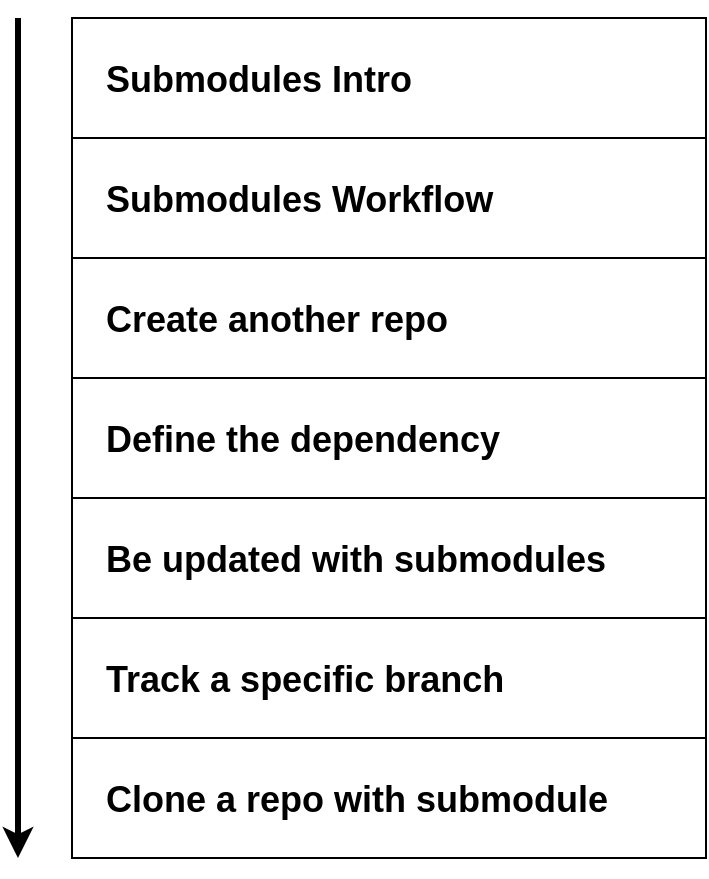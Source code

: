 <mxfile version="13.3.9" type="device" pages="8"><diagram id="RETuh1bcEAbhI3RGxJ4c" name="TOC"><mxGraphModel dx="1874" dy="815" grid="1" gridSize="10" guides="1" tooltips="1" connect="1" arrows="1" fold="1" page="1" pageScale="1" pageWidth="850" pageHeight="1100" math="0" shadow="0"><root><mxCell id="0"/><mxCell id="1" parent="0"/><mxCell id="LcphjlSpRYL_KxE5hmCz-7" value="" style="endArrow=classic;html=1;fontSize=20;strokeWidth=3;align=left;spacingLeft=15;fontStyle=1" parent="1" edge="1"><mxGeometry width="50" height="50" relative="1" as="geometry"><mxPoint x="240" y="160" as="sourcePoint"/><mxPoint x="240" y="580" as="targetPoint"/></mxGeometry></mxCell><mxCell id="2hbw0A5EnKnTt-L-HZBz-1" value="" style="group" parent="1" vertex="1" connectable="0"><mxGeometry x="267" y="160" width="317" height="360" as="geometry"/></mxCell><mxCell id="4mOnFpbztG7SUHqDqOG2-1" value="&lt;span style=&quot;font-size: 18px&quot;&gt;Submodules Intro&lt;/span&gt;" style="rounded=0;whiteSpace=wrap;html=1;fontSize=20;align=left;spacingLeft=15;fontStyle=1" parent="2hbw0A5EnKnTt-L-HZBz-1" vertex="1"><mxGeometry width="317" height="60" as="geometry"/></mxCell><mxCell id="LcphjlSpRYL_KxE5hmCz-2" value="&lt;span style=&quot;font-size: 18px;&quot;&gt;Submodules Workflow&lt;/span&gt;" style="rounded=0;whiteSpace=wrap;html=1;fontSize=20;align=left;spacingLeft=15;fontStyle=1" parent="2hbw0A5EnKnTt-L-HZBz-1" vertex="1"><mxGeometry y="60" width="317" height="60" as="geometry"/></mxCell><mxCell id="LcphjlSpRYL_KxE5hmCz-3" value="&lt;span style=&quot;font-size: 18px;&quot;&gt;Create another repo&lt;/span&gt;" style="rounded=0;whiteSpace=wrap;html=1;fontSize=20;align=left;spacingLeft=15;fontStyle=1" parent="2hbw0A5EnKnTt-L-HZBz-1" vertex="1"><mxGeometry y="120" width="317" height="60" as="geometry"/></mxCell><mxCell id="LcphjlSpRYL_KxE5hmCz-4" value="&lt;span style=&quot;font-size: 18px;&quot;&gt;Define the dependency&lt;/span&gt;" style="rounded=0;whiteSpace=wrap;html=1;fontSize=20;align=left;spacingLeft=15;fontStyle=1" parent="2hbw0A5EnKnTt-L-HZBz-1" vertex="1"><mxGeometry y="180" width="317" height="60" as="geometry"/></mxCell><mxCell id="LcphjlSpRYL_KxE5hmCz-5" value="&lt;span style=&quot;font-size: 18px;&quot;&gt;Be updated with submodules&lt;/span&gt;" style="rounded=0;whiteSpace=wrap;html=1;fontSize=20;align=left;spacingLeft=15;fontStyle=1" parent="2hbw0A5EnKnTt-L-HZBz-1" vertex="1"><mxGeometry y="240" width="317" height="60" as="geometry"/></mxCell><mxCell id="LcphjlSpRYL_KxE5hmCz-6" value="&lt;span style=&quot;font-size: 18px;&quot;&gt;Track a specific branch&lt;/span&gt;" style="rounded=0;whiteSpace=wrap;html=1;fontSize=20;align=left;spacingLeft=15;fontStyle=1" parent="2hbw0A5EnKnTt-L-HZBz-1" vertex="1"><mxGeometry y="300" width="317" height="60" as="geometry"/></mxCell><mxCell id="DESmKKxxZYlSDE9mn2j9-1" value="&lt;span style=&quot;font-size: 18px&quot;&gt;Clone a repo with submodule&lt;/span&gt;" style="rounded=0;whiteSpace=wrap;html=1;fontSize=20;align=left;spacingLeft=15;fontStyle=1" parent="1" vertex="1"><mxGeometry x="267" y="520" width="317" height="60" as="geometry"/></mxCell></root></mxGraphModel></diagram><diagram id="j0j548yxdSYtBuGej5uo" name="07.01-intro"><mxGraphModel dx="1874" dy="815" grid="1" gridSize="10" guides="1" tooltips="1" connect="1" arrows="1" fold="1" page="1" pageScale="1" pageWidth="850" pageHeight="1100" math="0" shadow="0"><root><mxCell id="Sc85P9QiKr2AG2yO7BFF-0"/><mxCell id="Sc85P9QiKr2AG2yO7BFF-1" parent="Sc85P9QiKr2AG2yO7BFF-0"/><mxCell id="KGRhCp7z5RmHZ2GWkt-5-0" value="What is submodule" style="text;html=1;strokeColor=none;fillColor=none;align=center;verticalAlign=middle;whiteSpace=wrap;rounded=0;dashed=1;dashPattern=1 1;fontFamily=Helvetica;fontSize=20;fontStyle=1" parent="Sc85P9QiKr2AG2yO7BFF-1" vertex="1"><mxGeometry x="590" y="790" width="230" height="20" as="geometry"/></mxCell><mxCell id="KGRhCp7z5RmHZ2GWkt-5-6" value="Authentication Service" style="rounded=0;whiteSpace=wrap;html=1;fontSize=16;fontStyle=1" parent="Sc85P9QiKr2AG2yO7BFF-1" vertex="1"><mxGeometry x="170" y="100" width="120" height="60" as="geometry"/></mxCell><mxCell id="KGRhCp7z5RmHZ2GWkt-5-7" value="Payment&lt;br style=&quot;font-size: 16px;&quot;&gt;Service" style="rounded=0;whiteSpace=wrap;html=1;fontSize=16;fontStyle=1" parent="Sc85P9QiKr2AG2yO7BFF-1" vertex="1"><mxGeometry x="540" y="100" width="120" height="60" as="geometry"/></mxCell><mxCell id="KGRhCp7z5RmHZ2GWkt-5-8" value="" style="shape=curlyBracket;whiteSpace=wrap;html=1;rounded=1;fontSize=16;rotation=-90;" parent="Sc85P9QiKr2AG2yO7BFF-1" vertex="1"><mxGeometry x="408" y="-40" width="20" height="440" as="geometry"/></mxCell><mxCell id="KGRhCp7z5RmHZ2GWkt-5-13" style="edgeStyle=orthogonalEdgeStyle;rounded=0;orthogonalLoop=1;jettySize=auto;html=1;entryX=0.5;entryY=0;entryDx=0;entryDy=0;fontFamily=Helvetica;fontSize=34;fontColor=#007FFF;" parent="Sc85P9QiKr2AG2yO7BFF-1" source="KGRhCp7z5RmHZ2GWkt-5-9" target="KGRhCp7z5RmHZ2GWkt-5-12" edge="1"><mxGeometry relative="1" as="geometry"/></mxCell><mxCell id="KGRhCp7z5RmHZ2GWkt-5-9" value="Both of them needs a way for logging&lt;br&gt;in the following format: &lt;b&gt;&lt;i&gt;&lt;font face=&quot;Comic Sans MS&quot;&gt;timestamp LOGLEVEL id=XX, msg=YYYY&lt;/font&gt;&lt;/i&gt;&lt;/b&gt;" style="text;html=1;strokeColor=none;fillColor=none;align=center;verticalAlign=middle;whiteSpace=wrap;rounded=0;fontSize=16;fontStyle=0" parent="Sc85P9QiKr2AG2yO7BFF-1" vertex="1"><mxGeometry x="202" y="200" width="432" height="80" as="geometry"/></mxCell><mxCell id="KGRhCp7z5RmHZ2GWkt-5-12" value="Ideas" style="text;html=1;strokeColor=none;fillColor=none;align=center;verticalAlign=middle;whiteSpace=wrap;rounded=0;fontSize=34;fontStyle=1;fontColor=#007FFF;fontFamily=Helvetica;" parent="Sc85P9QiKr2AG2yO7BFF-1" vertex="1"><mxGeometry x="398" y="350" width="40" height="20" as="geometry"/></mxCell><mxCell id="KGRhCp7z5RmHZ2GWkt-5-15" value="1" style="ellipse;whiteSpace=wrap;html=1;aspect=fixed;strokeWidth=1;fontFamily=Courier New;fontSize=17;align=center;dashed=1;fillColor=none;" parent="Sc85P9QiKr2AG2yO7BFF-1" vertex="1"><mxGeometry x="160" y="410" width="40" height="40" as="geometry"/></mxCell><mxCell id="KGRhCp7z5RmHZ2GWkt-5-16" value="&lt;font style=&quot;font-size: 16px&quot;&gt;create a log module and copy it for both services&lt;/font&gt;" style="rounded=0;whiteSpace=wrap;html=1;fillColor=none;fontFamily=Helvetica;fontSize=16;align=center;strokeWidth=2;" parent="Sc85P9QiKr2AG2yO7BFF-1" vertex="1"><mxGeometry x="240" y="400" width="380" height="60" as="geometry"/></mxCell><mxCell id="KGRhCp7z5RmHZ2GWkt-5-25" value="" style="edgeStyle=orthogonalEdgeStyle;rounded=0;orthogonalLoop=1;jettySize=auto;html=1;fontFamily=Helvetica;fontSize=16;fontColor=#FF0000;strokeWidth=2;" parent="Sc85P9QiKr2AG2yO7BFF-1" source="KGRhCp7z5RmHZ2GWkt-5-17" edge="1"><mxGeometry relative="1" as="geometry"><mxPoint x="750" y="430" as="targetPoint"/></mxGeometry></mxCell><mxCell id="KGRhCp7z5RmHZ2GWkt-5-17" value="" style="shape=umlDestroy;whiteSpace=wrap;html=1;strokeWidth=3;fillColor=none;fontFamily=Helvetica;fontSize=16;fontColor=#FF0000;strokeColor=#FF0000;" parent="Sc85P9QiKr2AG2yO7BFF-1" vertex="1"><mxGeometry x="640" y="415" width="30" height="30" as="geometry"/></mxCell><mxCell id="KGRhCp7z5RmHZ2GWkt-5-18" value="2" style="ellipse;whiteSpace=wrap;html=1;aspect=fixed;strokeWidth=1;fontFamily=Courier New;fontSize=17;align=center;dashed=1;fillColor=none;" parent="Sc85P9QiKr2AG2yO7BFF-1" vertex="1"><mxGeometry x="160" y="490" width="40" height="40" as="geometry"/></mxCell><mxCell id="KGRhCp7z5RmHZ2GWkt-5-19" value="&lt;font style=&quot;font-size: 16px&quot;&gt;create a new repo and package source code as NPM package&lt;/font&gt;" style="rounded=0;whiteSpace=wrap;html=1;fillColor=none;fontFamily=Helvetica;fontSize=16;align=center;strokeWidth=2;spacingLeft=2;" parent="Sc85P9QiKr2AG2yO7BFF-1" vertex="1"><mxGeometry x="240" y="480" width="380" height="60" as="geometry"/></mxCell><mxCell id="KGRhCp7z5RmHZ2GWkt-5-20" value="" style="shape=umlDestroy;whiteSpace=wrap;html=1;strokeWidth=3;fillColor=none;fontFamily=Helvetica;fontSize=16;fontColor=#FF0000;strokeColor=#FF9999;" parent="Sc85P9QiKr2AG2yO7BFF-1" vertex="1"><mxGeometry x="640" y="495" width="30" height="30" as="geometry"/></mxCell><mxCell id="KGRhCp7z5RmHZ2GWkt-5-21" value="3" style="ellipse;whiteSpace=wrap;html=1;aspect=fixed;strokeWidth=1;fontFamily=Courier New;fontSize=17;align=center;dashed=1;fillColor=none;" parent="Sc85P9QiKr2AG2yO7BFF-1" vertex="1"><mxGeometry x="160" y="570" width="40" height="40" as="geometry"/></mxCell><mxCell id="KGRhCp7z5RmHZ2GWkt-5-30" style="edgeStyle=orthogonalEdgeStyle;rounded=0;orthogonalLoop=1;jettySize=auto;html=1;exitX=1;exitY=0.5;exitDx=0;exitDy=0;strokeWidth=2;fontFamily=Helvetica;fontSize=16;fontColor=#FF0000;" parent="Sc85P9QiKr2AG2yO7BFF-1" source="KGRhCp7z5RmHZ2GWkt-5-22" target="KGRhCp7z5RmHZ2GWkt-5-0" edge="1"><mxGeometry relative="1" as="geometry"/></mxCell><mxCell id="KGRhCp7z5RmHZ2GWkt-5-22" value="&lt;font style=&quot;font-size: 16px&quot;&gt;create a new repo and add it as submodule for both services&lt;/font&gt;" style="rounded=0;whiteSpace=wrap;html=1;fillColor=none;fontFamily=Helvetica;fontSize=16;align=center;strokeWidth=2;" parent="Sc85P9QiKr2AG2yO7BFF-1" vertex="1"><mxGeometry x="240" y="560" width="380" height="60" as="geometry"/></mxCell><mxCell id="KGRhCp7z5RmHZ2GWkt-5-26" value="we have not learned anything from previous 6 modules :D" style="rounded=0;whiteSpace=wrap;html=1;fillColor=none;fontFamily=Helvetica;fontSize=16;align=center;strokeWidth=2;" parent="Sc85P9QiKr2AG2yO7BFF-1" vertex="1"><mxGeometry x="750" y="400" width="380" height="60" as="geometry"/></mxCell><mxCell id="KGRhCp7z5RmHZ2GWkt-5-27" value="" style="edgeStyle=orthogonalEdgeStyle;rounded=0;orthogonalLoop=1;jettySize=auto;html=1;fontFamily=Helvetica;fontSize=16;fontColor=#FF0000;strokeWidth=2;" parent="Sc85P9QiKr2AG2yO7BFF-1" edge="1"><mxGeometry relative="1" as="geometry"><mxPoint x="670" y="510" as="sourcePoint"/><mxPoint x="750" y="510" as="targetPoint"/></mxGeometry></mxCell><mxCell id="KGRhCp7z5RmHZ2GWkt-5-28" value="Not so bad, but we need to track the version of published packages and use an extra steps" style="rounded=0;whiteSpace=wrap;html=1;fillColor=none;fontFamily=Helvetica;fontSize=16;align=center;strokeWidth=2;" parent="Sc85P9QiKr2AG2yO7BFF-1" vertex="1"><mxGeometry x="750" y="480" width="380" height="60" as="geometry"/></mxCell><mxCell id="KGRhCp7z5RmHZ2GWkt-5-29" value="" style="group" parent="Sc85P9QiKr2AG2yO7BFF-1" vertex="1" connectable="0"><mxGeometry x="440" y="820" width="530.0" height="120" as="geometry"/></mxCell><mxCell id="KGRhCp7z5RmHZ2GWkt-5-2" value="Define a dependency between your code and another source code" style="rounded=0;whiteSpace=wrap;html=1;strokeColor=#000000;strokeWidth=2;fillColor=#ffffff;fontFamily=Helvetica;fontSize=20;align=center;" parent="KGRhCp7z5RmHZ2GWkt-5-29" vertex="1"><mxGeometry width="530.0" height="60" as="geometry"/></mxCell><mxCell id="KGRhCp7z5RmHZ2GWkt-5-3" value="Lock the code to a specific version of source code of other repo for your own safety" style="rounded=0;whiteSpace=wrap;html=1;strokeColor=#000000;strokeWidth=2;fillColor=#ffffff;fontFamily=Helvetica;fontSize=20;align=center;" parent="KGRhCp7z5RmHZ2GWkt-5-29" vertex="1"><mxGeometry y="60" width="530.0" height="60" as="geometry"/></mxCell></root></mxGraphModel></diagram><diagram id="g_kNr-OBuZiXys_6MBpP" name="07.02-workflow"><mxGraphModel dx="1874" dy="815" grid="1" gridSize="10" guides="1" tooltips="1" connect="1" arrows="1" fold="1" page="1" pageScale="1" pageWidth="850" pageHeight="1100" math="0" shadow="0"><root><mxCell id="ar7tXPnWrvvArbIN9PeI-0"/><mxCell id="ar7tXPnWrvvArbIN9PeI-1" parent="ar7tXPnWrvvArbIN9PeI-0"/><mxCell id="7J_kAaT1797aAAg6cyHr-0" value="" style="group" parent="ar7tXPnWrvvArbIN9PeI-1" vertex="1" connectable="0"><mxGeometry x="202.5" y="452" width="458.44" height="150" as="geometry"/></mxCell><mxCell id="7J_kAaT1797aAAg6cyHr-1" value="" style="group" parent="ar7tXPnWrvvArbIN9PeI-1" vertex="1" connectable="0"><mxGeometry x="215.938" y="498.25" width="412.502" height="37.5" as="geometry"/></mxCell><mxCell id="7J_kAaT1797aAAg6cyHr-2" value="" style="ellipse;whiteSpace=wrap;html=1;aspect=fixed;fillColor=#f8cecc;strokeColor=#b85450;" parent="7J_kAaT1797aAAg6cyHr-1" vertex="1"><mxGeometry width="37.5" height="37.5" as="geometry"/></mxCell><mxCell id="7J_kAaT1797aAAg6cyHr-3" style="edgeStyle=orthogonalEdgeStyle;rounded=0;orthogonalLoop=1;jettySize=auto;html=1;exitX=0;exitY=0.5;exitDx=0;exitDy=0;entryX=1;entryY=0.5;entryDx=0;entryDy=0;" parent="7J_kAaT1797aAAg6cyHr-1" source="7J_kAaT1797aAAg6cyHr-4" target="7J_kAaT1797aAAg6cyHr-2" edge="1"><mxGeometry relative="1" as="geometry"/></mxCell><mxCell id="7J_kAaT1797aAAg6cyHr-4" value="" style="ellipse;whiteSpace=wrap;html=1;aspect=fixed;fillColor=#f8cecc;strokeColor=#b85450;" parent="7J_kAaT1797aAAg6cyHr-1" vertex="1"><mxGeometry x="75.0" width="37.5" height="37.5" as="geometry"/></mxCell><mxCell id="7J_kAaT1797aAAg6cyHr-5" style="edgeStyle=orthogonalEdgeStyle;rounded=0;orthogonalLoop=1;jettySize=auto;html=1;exitX=0;exitY=0.5;exitDx=0;exitDy=0;entryX=1;entryY=0.5;entryDx=0;entryDy=0;" parent="7J_kAaT1797aAAg6cyHr-1" source="7J_kAaT1797aAAg6cyHr-6" target="7J_kAaT1797aAAg6cyHr-4" edge="1"><mxGeometry relative="1" as="geometry"/></mxCell><mxCell id="7J_kAaT1797aAAg6cyHr-6" value="" style="ellipse;whiteSpace=wrap;html=1;aspect=fixed;fillColor=#f8cecc;strokeColor=#b85450;" parent="7J_kAaT1797aAAg6cyHr-1" vertex="1"><mxGeometry x="150.001" width="37.5" height="37.5" as="geometry"/></mxCell><mxCell id="7J_kAaT1797aAAg6cyHr-7" style="edgeStyle=orthogonalEdgeStyle;rounded=0;orthogonalLoop=1;jettySize=auto;html=1;exitX=0;exitY=0.5;exitDx=0;exitDy=0;entryX=1;entryY=0.5;entryDx=0;entryDy=0;" parent="7J_kAaT1797aAAg6cyHr-1" source="7J_kAaT1797aAAg6cyHr-8" target="7J_kAaT1797aAAg6cyHr-6" edge="1"><mxGeometry relative="1" as="geometry"/></mxCell><mxCell id="7J_kAaT1797aAAg6cyHr-8" value="" style="ellipse;whiteSpace=wrap;html=1;aspect=fixed;fillColor=#f8cecc;strokeColor=#b85450;" parent="7J_kAaT1797aAAg6cyHr-1" vertex="1"><mxGeometry x="225.001" width="37.5" height="37.5" as="geometry"/></mxCell><mxCell id="7J_kAaT1797aAAg6cyHr-9" style="edgeStyle=orthogonalEdgeStyle;rounded=0;orthogonalLoop=1;jettySize=auto;html=1;exitX=0;exitY=0.5;exitDx=0;exitDy=0;entryX=1;entryY=0.5;entryDx=0;entryDy=0;" parent="7J_kAaT1797aAAg6cyHr-1" source="7J_kAaT1797aAAg6cyHr-10" target="7J_kAaT1797aAAg6cyHr-8" edge="1"><mxGeometry relative="1" as="geometry"/></mxCell><mxCell id="7J_kAaT1797aAAg6cyHr-10" value="" style="ellipse;whiteSpace=wrap;html=1;aspect=fixed;fillColor=#f8cecc;strokeColor=#b85450;" parent="7J_kAaT1797aAAg6cyHr-1" vertex="1"><mxGeometry x="300.002" width="37.5" height="37.5" as="geometry"/></mxCell><mxCell id="7J_kAaT1797aAAg6cyHr-11" style="edgeStyle=orthogonalEdgeStyle;rounded=0;orthogonalLoop=1;jettySize=auto;html=1;exitX=0;exitY=0.5;exitDx=0;exitDy=0;entryX=1;entryY=0.5;entryDx=0;entryDy=0;fillColor=#dae8fc;strokeColor=#1A1A1A;" parent="7J_kAaT1797aAAg6cyHr-1" source="7J_kAaT1797aAAg6cyHr-12" target="7J_kAaT1797aAAg6cyHr-10" edge="1"><mxGeometry relative="1" as="geometry"/></mxCell><mxCell id="7J_kAaT1797aAAg6cyHr-12" value="" style="ellipse;whiteSpace=wrap;html=1;aspect=fixed;fillColor=#f8cecc;strokeColor=#b85450;" parent="7J_kAaT1797aAAg6cyHr-1" vertex="1"><mxGeometry x="375.002" width="37.5" height="37.5" as="geometry"/></mxCell><mxCell id="7J_kAaT1797aAAg6cyHr-36" value="service" style="text;html=1;strokeColor=none;fillColor=none;align=center;verticalAlign=middle;whiteSpace=wrap;rounded=0;fontSize=20;" parent="ar7tXPnWrvvArbIN9PeI-1" vertex="1"><mxGeometry x="132.5" y="507" width="40" height="20" as="geometry"/></mxCell><mxCell id="7J_kAaT1797aAAg6cyHr-37" value="submodule" style="text;html=1;strokeColor=none;fillColor=none;align=center;verticalAlign=middle;whiteSpace=wrap;rounded=0;fontSize=20;" parent="ar7tXPnWrvvArbIN9PeI-1" vertex="1"><mxGeometry x="84" y="619.75" width="137" height="20" as="geometry"/></mxCell><mxCell id="7J_kAaT1797aAAg6cyHr-14" value="" style="ellipse;whiteSpace=wrap;html=1;aspect=fixed;fillColor=#f5f5f5;strokeColor=#666666;fontColor=#333333;" parent="ar7tXPnWrvvArbIN9PeI-1" vertex="1"><mxGeometry x="218.498" y="611" width="34.5" height="37.5" as="geometry"/></mxCell><mxCell id="7J_kAaT1797aAAg6cyHr-15" style="edgeStyle=orthogonalEdgeStyle;rounded=0;orthogonalLoop=1;jettySize=auto;html=1;exitX=0;exitY=0.5;exitDx=0;exitDy=0;entryX=1;entryY=0.5;entryDx=0;entryDy=0;" parent="ar7tXPnWrvvArbIN9PeI-1" source="7J_kAaT1797aAAg6cyHr-16" target="7J_kAaT1797aAAg6cyHr-14" edge="1"><mxGeometry relative="1" as="geometry"/></mxCell><mxCell id="7J_kAaT1797aAAg6cyHr-16" value="" style="ellipse;whiteSpace=wrap;html=1;aspect=fixed;fillColor=#f5f5f5;strokeColor=#666666;fontColor=#333333;" parent="ar7tXPnWrvvArbIN9PeI-1" vertex="1"><mxGeometry x="293.498" y="611" width="34.5" height="37.5" as="geometry"/></mxCell><mxCell id="7J_kAaT1797aAAg6cyHr-17" style="edgeStyle=orthogonalEdgeStyle;rounded=0;orthogonalLoop=1;jettySize=auto;html=1;exitX=0;exitY=0.5;exitDx=0;exitDy=0;entryX=1;entryY=0.5;entryDx=0;entryDy=0;" parent="ar7tXPnWrvvArbIN9PeI-1" source="7J_kAaT1797aAAg6cyHr-18" target="7J_kAaT1797aAAg6cyHr-16" edge="1"><mxGeometry relative="1" as="geometry"/></mxCell><mxCell id="7J_kAaT1797aAAg6cyHr-18" value="" style="ellipse;whiteSpace=wrap;html=1;aspect=fixed;fillColor=#f5f5f5;strokeColor=#666666;fontColor=#333333;" parent="ar7tXPnWrvvArbIN9PeI-1" vertex="1"><mxGeometry x="368.498" y="611" width="34.5" height="37.5" as="geometry"/></mxCell><mxCell id="7J_kAaT1797aAAg6cyHr-44" style="edgeStyle=orthogonalEdgeStyle;rounded=0;orthogonalLoop=1;jettySize=auto;html=1;exitX=0;exitY=0.5;exitDx=0;exitDy=0;endSize=6;strokeWidth=1;fontFamily=Helvetica;fontSize=16;fontColor=#FF0000;" parent="ar7tXPnWrvvArbIN9PeI-1" source="7J_kAaT1797aAAg6cyHr-19" target="7J_kAaT1797aAAg6cyHr-18" edge="1"><mxGeometry relative="1" as="geometry"/></mxCell><mxCell id="7J_kAaT1797aAAg6cyHr-19" value="" style="ellipse;whiteSpace=wrap;html=1;aspect=fixed;fillColor=#f5f5f5;strokeColor=#666666;fontColor=#333333;" parent="ar7tXPnWrvvArbIN9PeI-1" vertex="1"><mxGeometry x="442.5" y="611" width="34.5" height="37.5" as="geometry"/></mxCell><mxCell id="7J_kAaT1797aAAg6cyHr-43" style="edgeStyle=orthogonalEdgeStyle;rounded=0;orthogonalLoop=1;jettySize=auto;html=1;endSize=6;strokeWidth=1;fontFamily=Helvetica;fontSize=16;fontColor=#FF0000;" parent="ar7tXPnWrvvArbIN9PeI-1" source="7J_kAaT1797aAAg6cyHr-8" target="7J_kAaT1797aAAg6cyHr-16" edge="1"><mxGeometry relative="1" as="geometry"><Array as="points"><mxPoint x="459.5" y="572"/><mxPoint x="310.5" y="572"/></Array></mxGeometry></mxCell><mxCell id="7J_kAaT1797aAAg6cyHr-51" style="edgeStyle=orthogonalEdgeStyle;rounded=0;orthogonalLoop=1;jettySize=auto;html=1;exitX=0;exitY=0.5;exitDx=0;exitDy=0;entryX=1;entryY=0.5;entryDx=0;entryDy=0;endSize=6;strokeWidth=1;fontFamily=Helvetica;fontSize=16;fontColor=#FF0000;" parent="ar7tXPnWrvvArbIN9PeI-1" source="7J_kAaT1797aAAg6cyHr-45" target="7J_kAaT1797aAAg6cyHr-19" edge="1"><mxGeometry relative="1" as="geometry"/></mxCell><mxCell id="7J_kAaT1797aAAg6cyHr-45" value="" style="ellipse;whiteSpace=wrap;html=1;aspect=fixed;fillColor=#f5f5f5;strokeColor=#666666;fontColor=#333333;" parent="ar7tXPnWrvvArbIN9PeI-1" vertex="1"><mxGeometry x="512.5" y="611" width="34.5" height="37.5" as="geometry"/></mxCell><mxCell id="7J_kAaT1797aAAg6cyHr-46" style="edgeStyle=orthogonalEdgeStyle;rounded=0;orthogonalLoop=1;jettySize=auto;html=1;exitX=0;exitY=0.5;exitDx=0;exitDy=0;entryX=1;entryY=0.5;entryDx=0;entryDy=0;" parent="ar7tXPnWrvvArbIN9PeI-1" source="7J_kAaT1797aAAg6cyHr-47" edge="1"><mxGeometry relative="1" as="geometry"><mxPoint x="546.938" y="629.75" as="targetPoint"/></mxGeometry></mxCell><mxCell id="7J_kAaT1797aAAg6cyHr-47" value="" style="ellipse;whiteSpace=wrap;html=1;aspect=fixed;fillColor=#f5f5f5;strokeColor=#666666;fontColor=#333333;" parent="ar7tXPnWrvvArbIN9PeI-1" vertex="1"><mxGeometry x="587.438" y="611" width="34.5" height="37.5" as="geometry"/></mxCell><mxCell id="7J_kAaT1797aAAg6cyHr-48" style="edgeStyle=orthogonalEdgeStyle;rounded=0;orthogonalLoop=1;jettySize=auto;html=1;exitX=0;exitY=0.5;exitDx=0;exitDy=0;endSize=6;strokeWidth=1;fontFamily=Helvetica;fontSize=16;fontColor=#FF0000;" parent="ar7tXPnWrvvArbIN9PeI-1" source="7J_kAaT1797aAAg6cyHr-49" target="7J_kAaT1797aAAg6cyHr-47" edge="1"><mxGeometry relative="1" as="geometry"/></mxCell><mxCell id="7J_kAaT1797aAAg6cyHr-49" value="" style="ellipse;whiteSpace=wrap;html=1;aspect=fixed;fillColor=#f5f5f5;strokeColor=#666666;fontColor=#333333;" parent="ar7tXPnWrvvArbIN9PeI-1" vertex="1"><mxGeometry x="661.44" y="611" width="34.5" height="37.5" as="geometry"/></mxCell><mxCell id="7J_kAaT1797aAAg6cyHr-52" style="edgeStyle=orthogonalEdgeStyle;rounded=0;orthogonalLoop=1;jettySize=auto;html=1;exitX=0;exitY=0.5;exitDx=0;exitDy=0;entryX=1;entryY=0.5;entryDx=0;entryDy=0;endSize=6;strokeWidth=1;fontFamily=Helvetica;fontSize=16;fontColor=#FF0000;" parent="ar7tXPnWrvvArbIN9PeI-1" source="7J_kAaT1797aAAg6cyHr-50" target="7J_kAaT1797aAAg6cyHr-49" edge="1"><mxGeometry relative="1" as="geometry"/></mxCell><mxCell id="7J_kAaT1797aAAg6cyHr-50" value="" style="ellipse;whiteSpace=wrap;html=1;aspect=fixed;fillColor=#f5f5f5;strokeColor=#666666;fontColor=#333333;" parent="ar7tXPnWrvvArbIN9PeI-1" vertex="1"><mxGeometry x="731.44" y="611" width="34.5" height="37.5" as="geometry"/></mxCell><mxCell id="7J_kAaT1797aAAg6cyHr-53" style="edgeStyle=orthogonalEdgeStyle;rounded=0;orthogonalLoop=1;jettySize=auto;html=1;exitX=0.5;exitY=1;exitDx=0;exitDy=0;entryX=0.5;entryY=0;entryDx=0;entryDy=0;endSize=6;strokeWidth=1;fontFamily=Helvetica;fontSize=16;fontColor=#FF0000;" parent="ar7tXPnWrvvArbIN9PeI-1" source="7J_kAaT1797aAAg6cyHr-12" target="7J_kAaT1797aAAg6cyHr-50" edge="1"><mxGeometry relative="1" as="geometry"/></mxCell></root></mxGraphModel></diagram><diagram id="43-ccPZ__ldSK6t0vBQD" name="07.03-create-another-repo"><mxGraphModel dx="1874" dy="815" grid="1" gridSize="10" guides="1" tooltips="1" connect="1" arrows="1" fold="1" page="1" pageScale="1" pageWidth="850" pageHeight="1100" math="0" shadow="0"><root><mxCell id="QSjsbF14aqZ2zaqsXLsd-0"/><mxCell id="QSjsbF14aqZ2zaqsXLsd-1" parent="QSjsbF14aqZ2zaqsXLsd-0"/><mxCell id="JwS0cXYbHQtzutC0Ir_5-0" style="edgeStyle=orthogonalEdgeStyle;rounded=0;orthogonalLoop=1;jettySize=auto;html=1;endSize=6;strokeWidth=2;fontFamily=Helvetica;fontSize=16;fontColor=#FF0000;" parent="QSjsbF14aqZ2zaqsXLsd-1" source="gTqX8WXKOgNxPZC1U95y-0" target="gTqX8WXKOgNxPZC1U95y-2" edge="1"><mxGeometry relative="1" as="geometry"/></mxCell><mxCell id="gTqX8WXKOgNxPZC1U95y-0" value="1" style="ellipse;whiteSpace=wrap;html=1;aspect=fixed;strokeWidth=1;fontFamily=Courier New;fontSize=17;align=center;dashed=1;fillColor=none;" parent="QSjsbF14aqZ2zaqsXLsd-1" vertex="1"><mxGeometry x="160" y="410" width="40" height="40" as="geometry"/></mxCell><mxCell id="JwS0cXYbHQtzutC0Ir_5-6" value="" style="edgeStyle=orthogonalEdgeStyle;rounded=0;orthogonalLoop=1;jettySize=auto;html=1;endSize=6;strokeWidth=2;fontFamily=Helvetica;fontSize=18;fontColor=#FF0000;entryX=0;entryY=0.5;entryDx=0;entryDy=0;" parent="QSjsbF14aqZ2zaqsXLsd-1" source="gTqX8WXKOgNxPZC1U95y-1" target="JwS0cXYbHQtzutC0Ir_5-25" edge="1"><mxGeometry relative="1" as="geometry"><mxPoint x="700" y="430" as="targetPoint"/></mxGeometry></mxCell><mxCell id="gTqX8WXKOgNxPZC1U95y-1" value="&lt;font style=&quot;font-size: 18px;&quot;&gt;Initialize git repo in source code directory&lt;/font&gt;" style="rounded=0;whiteSpace=wrap;html=1;fillColor=none;fontFamily=Helvetica;fontSize=18;align=center;strokeWidth=2;fontStyle=1" parent="QSjsbF14aqZ2zaqsXLsd-1" vertex="1"><mxGeometry x="240" y="400" width="380" height="60" as="geometry"/></mxCell><mxCell id="JwS0cXYbHQtzutC0Ir_5-1" style="edgeStyle=orthogonalEdgeStyle;rounded=0;orthogonalLoop=1;jettySize=auto;html=1;exitX=0.5;exitY=1;exitDx=0;exitDy=0;entryX=0.5;entryY=0;entryDx=0;entryDy=0;endSize=6;strokeWidth=2;fontFamily=Helvetica;fontSize=16;fontColor=#FF0000;" parent="QSjsbF14aqZ2zaqsXLsd-1" source="gTqX8WXKOgNxPZC1U95y-2" target="gTqX8WXKOgNxPZC1U95y-4" edge="1"><mxGeometry relative="1" as="geometry"/></mxCell><mxCell id="gTqX8WXKOgNxPZC1U95y-2" value="2" style="ellipse;whiteSpace=wrap;html=1;aspect=fixed;strokeWidth=1;fontFamily=Courier New;fontSize=17;align=center;dashed=1;fillColor=none;" parent="QSjsbF14aqZ2zaqsXLsd-1" vertex="1"><mxGeometry x="160" y="490" width="40" height="40" as="geometry"/></mxCell><mxCell id="JwS0cXYbHQtzutC0Ir_5-23" style="edgeStyle=orthogonalEdgeStyle;rounded=0;orthogonalLoop=1;jettySize=auto;html=1;exitX=1;exitY=0.5;exitDx=0;exitDy=0;endSize=6;strokeWidth=2;fontFamily=Helvetica;fontSize=18;fontColor=#FF0000;" parent="QSjsbF14aqZ2zaqsXLsd-1" source="gTqX8WXKOgNxPZC1U95y-3" edge="1"><mxGeometry relative="1" as="geometry"><mxPoint x="720" y="510" as="targetPoint"/></mxGeometry></mxCell><mxCell id="gTqX8WXKOgNxPZC1U95y-3" value="&lt;font size=&quot;1&quot;&gt;&lt;b style=&quot;font-size: 18px&quot;&gt;Adds remote connection&lt;/b&gt;&lt;/font&gt;" style="rounded=0;whiteSpace=wrap;html=1;fillColor=none;fontFamily=Helvetica;fontSize=16;align=center;strokeWidth=2;spacingLeft=2;" parent="QSjsbF14aqZ2zaqsXLsd-1" vertex="1"><mxGeometry x="240" y="480" width="380" height="60" as="geometry"/></mxCell><mxCell id="gTqX8WXKOgNxPZC1U95y-4" value="3" style="ellipse;whiteSpace=wrap;html=1;aspect=fixed;strokeWidth=1;fontFamily=Courier New;fontSize=17;align=center;dashed=1;fillColor=none;" parent="QSjsbF14aqZ2zaqsXLsd-1" vertex="1"><mxGeometry x="160" y="570" width="40" height="40" as="geometry"/></mxCell><mxCell id="JwS0cXYbHQtzutC0Ir_5-38" style="edgeStyle=orthogonalEdgeStyle;rounded=0;orthogonalLoop=1;jettySize=auto;html=1;endSize=6;strokeWidth=2;fontFamily=Helvetica;fontSize=18;fontColor=#FF0000;" parent="QSjsbF14aqZ2zaqsXLsd-1" source="gTqX8WXKOgNxPZC1U95y-5" target="JwS0cXYbHQtzutC0Ir_5-28" edge="1"><mxGeometry relative="1" as="geometry"/></mxCell><mxCell id="gTqX8WXKOgNxPZC1U95y-5" value="Commit your code on master branch" style="rounded=0;whiteSpace=wrap;html=1;fillColor=none;fontFamily=Helvetica;fontSize=18;align=center;strokeWidth=2;fontStyle=1" parent="QSjsbF14aqZ2zaqsXLsd-1" vertex="1"><mxGeometry x="240" y="560" width="380" height="60" as="geometry"/></mxCell><mxCell id="JwS0cXYbHQtzutC0Ir_5-2" value="Push your master branch on remote" style="rounded=0;whiteSpace=wrap;html=1;fillColor=none;fontFamily=Helvetica;fontSize=18;align=center;strokeWidth=2;fontStyle=1" parent="QSjsbF14aqZ2zaqsXLsd-1" vertex="1"><mxGeometry x="240" y="640" width="380" height="60" as="geometry"/></mxCell><mxCell id="JwS0cXYbHQtzutC0Ir_5-3" style="edgeStyle=orthogonalEdgeStyle;rounded=0;orthogonalLoop=1;jettySize=auto;html=1;exitX=0.5;exitY=1;exitDx=0;exitDy=0;entryX=0.5;entryY=0;entryDx=0;entryDy=0;endSize=6;strokeWidth=2;fontFamily=Helvetica;fontSize=16;fontColor=#FF0000;" parent="QSjsbF14aqZ2zaqsXLsd-1" target="JwS0cXYbHQtzutC0Ir_5-4" edge="1"><mxGeometry relative="1" as="geometry"><mxPoint x="180" y="610" as="sourcePoint"/></mxGeometry></mxCell><mxCell id="JwS0cXYbHQtzutC0Ir_5-4" value="4" style="ellipse;whiteSpace=wrap;html=1;aspect=fixed;strokeWidth=1;fontFamily=Courier New;fontSize=17;align=center;dashed=1;fillColor=none;" parent="QSjsbF14aqZ2zaqsXLsd-1" vertex="1"><mxGeometry x="160" y="650" width="40" height="40" as="geometry"/></mxCell><mxCell id="JwS0cXYbHQtzutC0Ir_5-9" value="add" style="rounded=0;whiteSpace=wrap;html=1;fontSize=20;align=center;spacingLeft=0;strokeWidth=2;fontFamily=Courier New;" parent="QSjsbF14aqZ2zaqsXLsd-1" vertex="1"><mxGeometry x="990" y="480" width="117" height="60" as="geometry"/></mxCell><mxCell id="JwS0cXYbHQtzutC0Ir_5-11" value="origin" style="rounded=0;whiteSpace=wrap;html=1;fontSize=20;align=center;spacingLeft=0;strokeWidth=2;fontFamily=Courier New;" parent="QSjsbF14aqZ2zaqsXLsd-1" vertex="1"><mxGeometry x="1107" y="480" width="110" height="60" as="geometry"/></mxCell><mxCell id="JwS0cXYbHQtzutC0Ir_5-12" value="url" style="rounded=0;whiteSpace=wrap;html=1;fontSize=20;align=center;spacingLeft=0;strokeWidth=2;fontFamily=Courier New;" parent="QSjsbF14aqZ2zaqsXLsd-1" vertex="1"><mxGeometry x="1217" y="480" width="110" height="60" as="geometry"/></mxCell><mxCell id="JwS0cXYbHQtzutC0Ir_5-20" value="" style="group" parent="QSjsbF14aqZ2zaqsXLsd-1" vertex="1" connectable="0"><mxGeometry x="720" y="480" width="270" height="60" as="geometry"/></mxCell><mxCell id="JwS0cXYbHQtzutC0Ir_5-21" value="git" style="rounded=0;whiteSpace=wrap;html=1;fontSize=20;align=center;spacingLeft=0;strokeWidth=2;fontFamily=Courier New;fillColor=#f8cecc;strokeColor=#b85450;" parent="JwS0cXYbHQtzutC0Ir_5-20" vertex="1"><mxGeometry width="80" height="60" as="geometry"/></mxCell><mxCell id="JwS0cXYbHQtzutC0Ir_5-22" value="remote" style="rounded=0;whiteSpace=wrap;html=1;fontSize=20;align=center;spacingLeft=0;strokeWidth=2;fontFamily=Courier New;" parent="JwS0cXYbHQtzutC0Ir_5-20" vertex="1"><mxGeometry x="80" width="190" height="60" as="geometry"/></mxCell><mxCell id="JwS0cXYbHQtzutC0Ir_5-24" value="" style="group" parent="QSjsbF14aqZ2zaqsXLsd-1" vertex="1" connectable="0"><mxGeometry x="720" y="400" width="270" height="60" as="geometry"/></mxCell><mxCell id="JwS0cXYbHQtzutC0Ir_5-25" value="git" style="rounded=0;whiteSpace=wrap;html=1;fontSize=20;align=center;spacingLeft=0;strokeWidth=2;fontFamily=Courier New;fillColor=#f8cecc;strokeColor=#b85450;" parent="JwS0cXYbHQtzutC0Ir_5-24" vertex="1"><mxGeometry width="80" height="60" as="geometry"/></mxCell><mxCell id="JwS0cXYbHQtzutC0Ir_5-26" value="init" style="rounded=0;whiteSpace=wrap;html=1;fontSize=20;align=center;spacingLeft=0;strokeWidth=2;fontFamily=Courier New;" parent="JwS0cXYbHQtzutC0Ir_5-24" vertex="1"><mxGeometry x="80" width="190" height="60" as="geometry"/></mxCell><mxCell id="JwS0cXYbHQtzutC0Ir_5-27" value="ad" style="group" parent="QSjsbF14aqZ2zaqsXLsd-1" vertex="1" connectable="0"><mxGeometry x="720" y="560" width="270" height="60" as="geometry"/></mxCell><mxCell id="JwS0cXYbHQtzutC0Ir_5-28" value="git" style="rounded=0;whiteSpace=wrap;html=1;fontSize=20;align=center;spacingLeft=0;strokeWidth=2;fontFamily=Courier New;fillColor=#f8cecc;strokeColor=#b85450;" parent="JwS0cXYbHQtzutC0Ir_5-27" vertex="1"><mxGeometry width="80" height="60" as="geometry"/></mxCell><mxCell id="JwS0cXYbHQtzutC0Ir_5-29" value="add" style="rounded=0;whiteSpace=wrap;html=1;fontSize=20;align=center;spacingLeft=0;strokeWidth=2;fontFamily=Courier New;" parent="JwS0cXYbHQtzutC0Ir_5-27" vertex="1"><mxGeometry x="80" width="190" height="60" as="geometry"/></mxCell><mxCell id="JwS0cXYbHQtzutC0Ir_5-35" value="" style="edgeStyle=orthogonalEdgeStyle;rounded=0;orthogonalLoop=1;jettySize=auto;html=1;endSize=6;strokeWidth=2;fontFamily=Helvetica;fontSize=18;fontColor=#FF0000;" parent="QSjsbF14aqZ2zaqsXLsd-1" source="JwS0cXYbHQtzutC0Ir_5-30" target="JwS0cXYbHQtzutC0Ir_5-32" edge="1"><mxGeometry relative="1" as="geometry"/></mxCell><mxCell id="JwS0cXYbHQtzutC0Ir_5-30" value="." style="rounded=0;whiteSpace=wrap;html=1;fontSize=20;align=center;spacingLeft=0;strokeWidth=2;fontFamily=Courier New;" parent="QSjsbF14aqZ2zaqsXLsd-1" vertex="1"><mxGeometry x="990" y="560" width="117" height="60" as="geometry"/></mxCell><mxCell id="JwS0cXYbHQtzutC0Ir_5-31" value="ad" style="group" parent="QSjsbF14aqZ2zaqsXLsd-1" vertex="1" connectable="0"><mxGeometry x="1180" y="560" width="270" height="60" as="geometry"/></mxCell><mxCell id="JwS0cXYbHQtzutC0Ir_5-32" value="git" style="rounded=0;whiteSpace=wrap;html=1;fontSize=20;align=center;spacingLeft=0;strokeWidth=2;fontFamily=Courier New;fillColor=#f8cecc;strokeColor=#b85450;" parent="JwS0cXYbHQtzutC0Ir_5-31" vertex="1"><mxGeometry width="80" height="60" as="geometry"/></mxCell><mxCell id="JwS0cXYbHQtzutC0Ir_5-33" value="commit" style="rounded=0;whiteSpace=wrap;html=1;fontSize=20;align=center;spacingLeft=0;strokeWidth=2;fontFamily=Courier New;" parent="JwS0cXYbHQtzutC0Ir_5-31" vertex="1"><mxGeometry x="80" width="190" height="60" as="geometry"/></mxCell><mxCell id="JwS0cXYbHQtzutC0Ir_5-34" value="-m &quot;MESSAGE&quot;" style="rounded=0;whiteSpace=wrap;html=1;fontSize=20;align=center;spacingLeft=0;strokeWidth=2;fontFamily=Courier New;" parent="QSjsbF14aqZ2zaqsXLsd-1" vertex="1"><mxGeometry x="1450" y="560" width="180" height="60" as="geometry"/></mxCell><mxCell id="JwS0cXYbHQtzutC0Ir_5-39" style="edgeStyle=orthogonalEdgeStyle;rounded=0;orthogonalLoop=1;jettySize=auto;html=1;exitX=1;exitY=0.5;exitDx=0;exitDy=0;endSize=6;strokeWidth=2;fontFamily=Helvetica;fontSize=18;fontColor=#FF0000;" parent="QSjsbF14aqZ2zaqsXLsd-1" edge="1"><mxGeometry relative="1" as="geometry"><mxPoint x="720" y="670" as="targetPoint"/><mxPoint x="620" y="670" as="sourcePoint"/></mxGeometry></mxCell><mxCell id="JwS0cXYbHQtzutC0Ir_5-40" value="origin" style="rounded=0;whiteSpace=wrap;html=1;fontSize=20;align=center;spacingLeft=0;strokeWidth=2;fontFamily=Courier New;" parent="QSjsbF14aqZ2zaqsXLsd-1" vertex="1"><mxGeometry x="990" y="640" width="117" height="60" as="geometry"/></mxCell><mxCell id="JwS0cXYbHQtzutC0Ir_5-41" value="master" style="rounded=0;whiteSpace=wrap;html=1;fontSize=20;align=center;spacingLeft=0;strokeWidth=2;fontFamily=Courier New;" parent="QSjsbF14aqZ2zaqsXLsd-1" vertex="1"><mxGeometry x="1107" y="640" width="110" height="60" as="geometry"/></mxCell><mxCell id="JwS0cXYbHQtzutC0Ir_5-42" value="" style="group" parent="QSjsbF14aqZ2zaqsXLsd-1" vertex="1" connectable="0"><mxGeometry x="720" y="640" width="270" height="60" as="geometry"/></mxCell><mxCell id="JwS0cXYbHQtzutC0Ir_5-43" value="git" style="rounded=0;whiteSpace=wrap;html=1;fontSize=20;align=center;spacingLeft=0;strokeWidth=2;fontFamily=Courier New;fillColor=#f8cecc;strokeColor=#b85450;" parent="JwS0cXYbHQtzutC0Ir_5-42" vertex="1"><mxGeometry width="80" height="60" as="geometry"/></mxCell><mxCell id="JwS0cXYbHQtzutC0Ir_5-44" value="push" style="rounded=0;whiteSpace=wrap;html=1;fontSize=20;align=center;spacingLeft=0;strokeWidth=2;fontFamily=Courier New;" parent="JwS0cXYbHQtzutC0Ir_5-42" vertex="1"><mxGeometry x="80" width="190" height="60" as="geometry"/></mxCell></root></mxGraphModel></diagram><diagram id="Q3rPVE15JsurKgxt_MhP" name="07.04.define-dependency"><mxGraphModel dx="1874" dy="815" grid="1" gridSize="10" guides="1" tooltips="1" connect="1" arrows="1" fold="1" page="1" pageScale="1" pageWidth="850" pageHeight="1100" math="0" shadow="0"><root><mxCell id="2WLfwyuW8PSUzm2O_1Eg-0"/><mxCell id="2WLfwyuW8PSUzm2O_1Eg-1" parent="2WLfwyuW8PSUzm2O_1Eg-0"/><mxCell id="haFR24FhjmEGZPAQcUhz-8" style="edgeStyle=orthogonalEdgeStyle;rounded=0;orthogonalLoop=1;jettySize=auto;html=1;exitX=0.5;exitY=1;exitDx=0;exitDy=0;endSize=6;strokeWidth=2;fontFamily=Helvetica;fontSize=18;fontColor=#FF0000;" parent="2WLfwyuW8PSUzm2O_1Eg-1" source="Z9bXwZTkwIPgPbMGcIMl-0" target="haFR24FhjmEGZPAQcUhz-0" edge="1"><mxGeometry relative="1" as="geometry"/></mxCell><mxCell id="Z9bXwZTkwIPgPbMGcIMl-0" value="1" style="ellipse;whiteSpace=wrap;html=1;aspect=fixed;strokeWidth=1;fontFamily=Courier New;fontSize=17;align=center;dashed=1;fillColor=none;" parent="2WLfwyuW8PSUzm2O_1Eg-1" vertex="1"><mxGeometry x="160" y="410" width="40" height="40" as="geometry"/></mxCell><mxCell id="Z9bXwZTkwIPgPbMGcIMl-1" value="" style="edgeStyle=orthogonalEdgeStyle;rounded=0;orthogonalLoop=1;jettySize=auto;html=1;endSize=6;strokeWidth=2;fontFamily=Helvetica;fontSize=18;fontColor=#FF0000;entryX=0;entryY=0.5;entryDx=0;entryDy=0;" parent="2WLfwyuW8PSUzm2O_1Eg-1" source="Z9bXwZTkwIPgPbMGcIMl-2" target="Z9bXwZTkwIPgPbMGcIMl-4" edge="1"><mxGeometry relative="1" as="geometry"><mxPoint x="700" y="430" as="targetPoint"/></mxGeometry></mxCell><mxCell id="Z9bXwZTkwIPgPbMGcIMl-2" value="&lt;font style=&quot;font-size: 18px&quot;&gt;[Optional] create a new directory named submodules&lt;/font&gt;" style="rounded=0;whiteSpace=wrap;html=1;fillColor=none;fontFamily=Helvetica;fontSize=18;align=center;strokeWidth=2;fontStyle=1" parent="2WLfwyuW8PSUzm2O_1Eg-1" vertex="1"><mxGeometry x="240" y="400" width="380" height="60" as="geometry"/></mxCell><mxCell id="Z9bXwZTkwIPgPbMGcIMl-3" value="" style="group" parent="2WLfwyuW8PSUzm2O_1Eg-1" vertex="1" connectable="0"><mxGeometry x="720" y="400" width="270" height="60" as="geometry"/></mxCell><mxCell id="Z9bXwZTkwIPgPbMGcIMl-4" value="mkdir" style="rounded=0;whiteSpace=wrap;html=1;fontSize=20;align=center;spacingLeft=0;strokeWidth=2;fontFamily=Courier New;fillColor=#FFFFFF;" parent="Z9bXwZTkwIPgPbMGcIMl-3" vertex="1"><mxGeometry width="80" height="60" as="geometry"/></mxCell><mxCell id="Z9bXwZTkwIPgPbMGcIMl-5" value="submodules" style="rounded=0;whiteSpace=wrap;html=1;fontSize=20;align=center;spacingLeft=0;strokeWidth=2;fontFamily=Courier New;" parent="Z9bXwZTkwIPgPbMGcIMl-3" vertex="1"><mxGeometry x="80" width="190" height="60" as="geometry"/></mxCell><mxCell id="haFR24FhjmEGZPAQcUhz-13" value="" style="edgeStyle=orthogonalEdgeStyle;rounded=0;orthogonalLoop=1;jettySize=auto;html=1;endSize=6;strokeWidth=2;fontFamily=Helvetica;fontSize=14;fontColor=#FF0000;" parent="2WLfwyuW8PSUzm2O_1Eg-1" source="haFR24FhjmEGZPAQcUhz-0" target="haFR24FhjmEGZPAQcUhz-11" edge="1"><mxGeometry relative="1" as="geometry"/></mxCell><mxCell id="haFR24FhjmEGZPAQcUhz-0" value="2" style="ellipse;whiteSpace=wrap;html=1;aspect=fixed;strokeWidth=1;fontFamily=Courier New;fontSize=17;align=center;dashed=1;fillColor=none;" parent="2WLfwyuW8PSUzm2O_1Eg-1" vertex="1"><mxGeometry x="160" y="490" width="40" height="40" as="geometry"/></mxCell><mxCell id="haFR24FhjmEGZPAQcUhz-1" style="edgeStyle=orthogonalEdgeStyle;rounded=0;orthogonalLoop=1;jettySize=auto;html=1;exitX=1;exitY=0.5;exitDx=0;exitDy=0;endSize=6;strokeWidth=2;fontFamily=Helvetica;fontSize=18;fontColor=#FF0000;" parent="2WLfwyuW8PSUzm2O_1Eg-1" source="haFR24FhjmEGZPAQcUhz-2" edge="1"><mxGeometry relative="1" as="geometry"><mxPoint x="720" y="510" as="targetPoint"/></mxGeometry></mxCell><mxCell id="haFR24FhjmEGZPAQcUhz-9" style="edgeStyle=orthogonalEdgeStyle;rounded=0;orthogonalLoop=1;jettySize=auto;html=1;endSize=6;strokeWidth=2;fontFamily=Helvetica;fontSize=18;fontColor=#FF0000;entryX=0;entryY=0.5;entryDx=0;entryDy=0;exitX=1;exitY=0.5;exitDx=0;exitDy=0;" parent="2WLfwyuW8PSUzm2O_1Eg-1" source="haFR24FhjmEGZPAQcUhz-4" target="haFR24FhjmEGZPAQcUhz-10" edge="1"><mxGeometry relative="1" as="geometry"><mxPoint x="700" y="600" as="targetPoint"/><Array as="points"/></mxGeometry></mxCell><mxCell id="haFR24FhjmEGZPAQcUhz-2" value="&lt;font size=&quot;1&quot;&gt;&lt;b style=&quot;font-size: 18px&quot;&gt;Add submodule&lt;/b&gt;&lt;/font&gt;" style="rounded=0;whiteSpace=wrap;html=1;fillColor=none;fontFamily=Helvetica;fontSize=16;align=center;strokeWidth=2;spacingLeft=2;" parent="2WLfwyuW8PSUzm2O_1Eg-1" vertex="1"><mxGeometry x="240" y="480" width="380" height="60" as="geometry"/></mxCell><mxCell id="haFR24FhjmEGZPAQcUhz-3" value="add" style="rounded=0;whiteSpace=wrap;html=1;fontSize=20;align=center;spacingLeft=0;strokeWidth=2;fontFamily=Courier New;" parent="2WLfwyuW8PSUzm2O_1Eg-1" vertex="1"><mxGeometry x="990" y="480" width="117" height="60" as="geometry"/></mxCell><mxCell id="haFR24FhjmEGZPAQcUhz-4" value="url" style="rounded=0;whiteSpace=wrap;html=1;fontSize=20;align=center;spacingLeft=0;strokeWidth=2;fontFamily=Courier New;" parent="2WLfwyuW8PSUzm2O_1Eg-1" vertex="1"><mxGeometry x="1107" y="480" width="110" height="60" as="geometry"/></mxCell><mxCell id="haFR24FhjmEGZPAQcUhz-5" value="" style="group" parent="2WLfwyuW8PSUzm2O_1Eg-1" vertex="1" connectable="0"><mxGeometry x="720" y="480" width="270" height="60" as="geometry"/></mxCell><mxCell id="haFR24FhjmEGZPAQcUhz-6" value="git" style="rounded=0;whiteSpace=wrap;html=1;fontSize=20;align=center;spacingLeft=0;strokeWidth=2;fontFamily=Courier New;fillColor=#f8cecc;strokeColor=#b85450;" parent="haFR24FhjmEGZPAQcUhz-5" vertex="1"><mxGeometry width="80" height="60" as="geometry"/></mxCell><mxCell id="haFR24FhjmEGZPAQcUhz-7" value="submodule" style="rounded=0;whiteSpace=wrap;html=1;fontSize=20;align=center;spacingLeft=0;strokeWidth=2;fontFamily=Courier New;" parent="haFR24FhjmEGZPAQcUhz-5" vertex="1"><mxGeometry x="80" width="190" height="60" as="geometry"/></mxCell><mxCell id="haFR24FhjmEGZPAQcUhz-10" value="This steps creates a new file named .gitmodules containing section for each added submodule" style="rounded=0;whiteSpace=wrap;html=1;fillColor=none;fontFamily=Helvetica;fontSize=14;align=center;strokeWidth=2;spacingLeft=2;fontStyle=0" parent="2WLfwyuW8PSUzm2O_1Eg-1" vertex="1"><mxGeometry x="1260" y="480" width="380" height="60" as="geometry"/></mxCell><mxCell id="haFR24FhjmEGZPAQcUhz-11" value="3" style="ellipse;whiteSpace=wrap;html=1;aspect=fixed;strokeWidth=1;fontFamily=Courier New;fontSize=17;align=center;dashed=1;fillColor=none;" parent="2WLfwyuW8PSUzm2O_1Eg-1" vertex="1"><mxGeometry x="160" y="570" width="40" height="40" as="geometry"/></mxCell><mxCell id="haFR24FhjmEGZPAQcUhz-12" value="&lt;span style=&quot;font-size: 18px&quot;&gt;&lt;b&gt;Update your source code&lt;/b&gt;&lt;/span&gt;" style="rounded=0;whiteSpace=wrap;html=1;fillColor=none;fontFamily=Helvetica;fontSize=16;align=center;strokeWidth=2;spacingLeft=2;" parent="2WLfwyuW8PSUzm2O_1Eg-1" vertex="1"><mxGeometry x="240" y="560" width="380" height="60" as="geometry"/></mxCell><mxCell id="haFR24FhjmEGZPAQcUhz-14" value="" style="edgeStyle=orthogonalEdgeStyle;rounded=0;orthogonalLoop=1;jettySize=auto;html=1;endSize=6;strokeWidth=2;fontFamily=Helvetica;fontSize=14;fontColor=#FF0000;" parent="2WLfwyuW8PSUzm2O_1Eg-1" target="haFR24FhjmEGZPAQcUhz-15" edge="1"><mxGeometry relative="1" as="geometry"><mxPoint x="180" y="610" as="sourcePoint"/></mxGeometry></mxCell><mxCell id="haFR24FhjmEGZPAQcUhz-15" value="4" style="ellipse;whiteSpace=wrap;html=1;aspect=fixed;strokeWidth=1;fontFamily=Courier New;fontSize=17;align=center;dashed=1;fillColor=none;" parent="2WLfwyuW8PSUzm2O_1Eg-1" vertex="1"><mxGeometry x="160" y="650" width="40" height="40" as="geometry"/></mxCell><mxCell id="haFR24FhjmEGZPAQcUhz-16" value="&lt;span style=&quot;font-size: 18px&quot;&gt;&lt;b&gt;Stage and commit&lt;/b&gt;&lt;/span&gt;" style="rounded=0;whiteSpace=wrap;html=1;fillColor=none;fontFamily=Helvetica;fontSize=16;align=center;strokeWidth=2;spacingLeft=2;" parent="2WLfwyuW8PSUzm2O_1Eg-1" vertex="1"><mxGeometry x="240" y="640" width="380" height="60" as="geometry"/></mxCell><mxCell id="YhFzDn2bgp5sdDrZqROJ-0" value="" style="shape=curlyBracket;whiteSpace=wrap;html=1;rounded=1;strokeColor=#000000;strokeWidth=2;fillColor=#FFFFFF;fontFamily=Helvetica;fontSize=14;fontColor=#FF0000;rotation=-90;" parent="2WLfwyuW8PSUzm2O_1Eg-1" vertex="1"><mxGeometry x="1093.5" y="455" width="20" height="230" as="geometry"/></mxCell><mxCell id="YhFzDn2bgp5sdDrZqROJ-2" value="By default it will track the master branch" style="rounded=0;whiteSpace=wrap;html=1;fillColor=none;fontFamily=Helvetica;fontSize=16;align=center;strokeWidth=2;spacingLeft=2;fontStyle=0;strokeColor=none;" parent="2WLfwyuW8PSUzm2O_1Eg-1" vertex="1"><mxGeometry x="968.5" y="590" width="270" height="30" as="geometry"/></mxCell><mxCell id="y48AIXD5RIRMBqtpMqxo-0" value="" style="group" vertex="1" connectable="0" parent="2WLfwyuW8PSUzm2O_1Eg-1"><mxGeometry x="1060" y="400" width="270" height="60" as="geometry"/></mxCell><mxCell id="y48AIXD5RIRMBqtpMqxo-1" value="cd" style="rounded=0;whiteSpace=wrap;html=1;fontSize=20;align=center;spacingLeft=0;strokeWidth=2;fontFamily=Courier New;fillColor=#FFFFFF;" vertex="1" parent="y48AIXD5RIRMBqtpMqxo-0"><mxGeometry width="80" height="60" as="geometry"/></mxCell><mxCell id="y48AIXD5RIRMBqtpMqxo-2" value="submodules" style="rounded=0;whiteSpace=wrap;html=1;fontSize=20;align=center;spacingLeft=0;strokeWidth=2;fontFamily=Courier New;" vertex="1" parent="y48AIXD5RIRMBqtpMqxo-0"><mxGeometry x="80" width="190" height="60" as="geometry"/></mxCell><mxCell id="y48AIXD5RIRMBqtpMqxo-3" style="edgeStyle=orthogonalEdgeStyle;rounded=0;orthogonalLoop=1;jettySize=auto;html=1;exitX=1;exitY=0.5;exitDx=0;exitDy=0;entryX=0;entryY=0.5;entryDx=0;entryDy=0;strokeWidth=2;" edge="1" parent="2WLfwyuW8PSUzm2O_1Eg-1" source="Z9bXwZTkwIPgPbMGcIMl-5" target="y48AIXD5RIRMBqtpMqxo-1"><mxGeometry relative="1" as="geometry"><mxPoint x="1070" y="430" as="targetPoint"/></mxGeometry></mxCell></root></mxGraphModel></diagram><diagram id="HLLz7ssocXVnqerNvyh0" name="07.05-be-updated"><mxGraphModel dx="1874" dy="815" grid="1" gridSize="10" guides="1" tooltips="1" connect="1" arrows="1" fold="1" page="1" pageScale="1" pageWidth="850" pageHeight="1100" math="0" shadow="0"><root><mxCell id="ItDAzWHwW4JT65CZaQ6x-0"/><mxCell id="ItDAzWHwW4JT65CZaQ6x-1" parent="ItDAzWHwW4JT65CZaQ6x-0"/><mxCell id="ZA_SxvoYDjdo9uyIMzVs-1" value="1" style="ellipse;whiteSpace=wrap;html=1;aspect=fixed;strokeWidth=1;fontFamily=Courier New;fontSize=17;align=center;dashed=1;fillColor=none;" parent="ItDAzWHwW4JT65CZaQ6x-1" vertex="1"><mxGeometry x="160" y="410" width="40" height="40" as="geometry"/></mxCell><mxCell id="ZA_SxvoYDjdo9uyIMzVs-12" value="update" style="rounded=0;whiteSpace=wrap;html=1;fontSize=20;align=center;spacingLeft=0;strokeWidth=2;fontFamily=Courier New;" parent="ItDAzWHwW4JT65CZaQ6x-1" vertex="1"><mxGeometry x="510" y="400" width="150" height="60" as="geometry"/></mxCell><mxCell id="ZA_SxvoYDjdo9uyIMzVs-13" value="--remote" style="rounded=0;whiteSpace=wrap;html=1;fontSize=20;align=center;spacingLeft=0;strokeWidth=2;fontFamily=Courier New;" parent="ItDAzWHwW4JT65CZaQ6x-1" vertex="1"><mxGeometry x="660" y="400" width="153" height="60" as="geometry"/></mxCell><mxCell id="ZA_SxvoYDjdo9uyIMzVs-14" value="" style="group" parent="ItDAzWHwW4JT65CZaQ6x-1" vertex="1" connectable="0"><mxGeometry x="240" y="400" width="270" height="60" as="geometry"/></mxCell><mxCell id="ZA_SxvoYDjdo9uyIMzVs-15" value="git" style="rounded=0;whiteSpace=wrap;html=1;fontSize=20;align=center;spacingLeft=0;strokeWidth=2;fontFamily=Courier New;fillColor=#f8cecc;strokeColor=#b85450;" parent="ZA_SxvoYDjdo9uyIMzVs-14" vertex="1"><mxGeometry width="80" height="60" as="geometry"/></mxCell><mxCell id="ZA_SxvoYDjdo9uyIMzVs-16" value="submodule" style="rounded=0;whiteSpace=wrap;html=1;fontSize=20;align=center;spacingLeft=0;strokeWidth=2;fontFamily=Courier New;" parent="ZA_SxvoYDjdo9uyIMzVs-14" vertex="1"><mxGeometry x="80" width="190" height="60" as="geometry"/></mxCell><mxCell id="ZA_SxvoYDjdo9uyIMzVs-23" value="submodule-name" style="rounded=0;whiteSpace=wrap;html=1;fontSize=20;align=center;spacingLeft=0;strokeWidth=2;fontFamily=Courier New;" parent="ItDAzWHwW4JT65CZaQ6x-1" vertex="1"><mxGeometry x="813" y="400" width="207" height="60" as="geometry"/></mxCell><mxCell id="ZA_SxvoYDjdo9uyIMzVs-24" value="" style="shape=curlyBracket;whiteSpace=wrap;html=1;rounded=1;strokeColor=#000000;strokeWidth=2;fillColor=#FFFFFF;fontFamily=Helvetica;fontSize=14;fontColor=#FF0000;rotation=90;" parent="ItDAzWHwW4JT65CZaQ6x-1" vertex="1"><mxGeometry x="726.5" y="305" width="20" height="150" as="geometry"/></mxCell><mxCell id="ZA_SxvoYDjdo9uyIMzVs-25" value="&lt;span style=&quot;color: rgb(36 , 39 , 41) ; font-family: &amp;#34;arial&amp;#34; , &amp;#34;helvetica neue&amp;#34; , &amp;#34;helvetica&amp;#34; , sans-serif ; font-size: 15px ; font-style: normal ; font-weight: 400 ; letter-spacing: normal ; text-indent: 0px ; text-transform: none ; word-spacing: 0px ; background-color: rgb(255 , 255 , 255) ; display: inline ; float: none&quot;&gt;To overcome detached HEAD&lt;/span&gt;" style="text;whiteSpace=wrap;html=1;fontSize=14;fontFamily=Helvetica;fontColor=#FF0000;align=center;" parent="ItDAzWHwW4JT65CZaQ6x-1" vertex="1"><mxGeometry x="671.5" y="316" width="130" height="50" as="geometry"/></mxCell><mxCell id="ZA_SxvoYDjdo9uyIMzVs-26" value="&lt;span style=&quot;color: rgb(36 , 39 , 41) ; font-family: &amp;#34;arial&amp;#34; , &amp;#34;helvetica neue&amp;#34; , &amp;#34;helvetica&amp;#34; , sans-serif ; font-size: 15px ; font-style: normal ; font-weight: 400 ; letter-spacing: normal ; text-align: left ; text-indent: 0px ; text-transform: none ; word-spacing: 0px ; background-color: rgb(255 , 255 , 255) ; display: inline ; float: none&quot;&gt;Only update the branch registered&lt;/span&gt;" style="text;whiteSpace=wrap;html=1;fontSize=14;fontFamily=Helvetica;fontColor=#FF0000;" parent="ItDAzWHwW4JT65CZaQ6x-1" vertex="1"><mxGeometry x="470" y="490" width="230" height="30" as="geometry"/></mxCell><mxCell id="ZA_SxvoYDjdo9uyIMzVs-27" value="" style="shape=curlyBracket;whiteSpace=wrap;html=1;rounded=1;strokeColor=#000000;strokeWidth=2;fillColor=#FFFFFF;fontFamily=Helvetica;fontSize=14;fontColor=#FF0000;rotation=90;flipH=1;" parent="ItDAzWHwW4JT65CZaQ6x-1" vertex="1"><mxGeometry x="575" y="400" width="20" height="150" as="geometry"/></mxCell></root></mxGraphModel></diagram><diagram id="PgzQcmf3N8Flh4YFs4iC" name="07.06-track-a-branch"><mxGraphModel dx="1874" dy="815" grid="1" gridSize="10" guides="1" tooltips="1" connect="1" arrows="1" fold="1" page="1" pageScale="1" pageWidth="850" pageHeight="1100" math="0" shadow="0"><root><mxCell id="HKJyWzn9CbA6CIbwxBoS-0"/><mxCell id="HKJyWzn9CbA6CIbwxBoS-1" parent="HKJyWzn9CbA6CIbwxBoS-0"/><mxCell id="jkBsclZYAhtTMmne59ez-1" value="add" style="rounded=0;whiteSpace=wrap;html=1;fontSize=20;align=center;spacingLeft=0;strokeWidth=2;fontFamily=Courier New;" parent="HKJyWzn9CbA6CIbwxBoS-1" vertex="1"><mxGeometry x="315" y="445" width="170" height="60" as="geometry"/></mxCell><mxCell id="jkBsclZYAhtTMmne59ez-2" value="url" style="rounded=0;whiteSpace=wrap;html=1;fontSize=20;align=center;spacingLeft=0;strokeWidth=2;fontFamily=Courier New;" parent="HKJyWzn9CbA6CIbwxBoS-1" vertex="1"><mxGeometry x="655" y="445" width="150" height="60" as="geometry"/></mxCell><mxCell id="jkBsclZYAhtTMmne59ez-3" value="" style="group" parent="HKJyWzn9CbA6CIbwxBoS-1" vertex="1" connectable="0"><mxGeometry x="45" y="445" width="270" height="60" as="geometry"/></mxCell><mxCell id="jkBsclZYAhtTMmne59ez-4" value="git" style="rounded=0;whiteSpace=wrap;html=1;fontSize=20;align=center;spacingLeft=0;strokeWidth=2;fontFamily=Courier New;fillColor=#f8cecc;strokeColor=#b85450;" parent="jkBsclZYAhtTMmne59ez-3" vertex="1"><mxGeometry width="80" height="60" as="geometry"/></mxCell><mxCell id="jkBsclZYAhtTMmne59ez-5" value="submodule" style="rounded=0;whiteSpace=wrap;html=1;fontSize=20;align=center;spacingLeft=0;strokeWidth=2;fontFamily=Courier New;" parent="jkBsclZYAhtTMmne59ez-3" vertex="1"><mxGeometry x="80" width="190" height="60" as="geometry"/></mxCell><mxCell id="jkBsclZYAhtTMmne59ez-6" value="" style="shape=curlyBracket;whiteSpace=wrap;html=1;rounded=1;strokeColor=#000000;strokeWidth=2;fillColor=#FFFFFF;fontFamily=Helvetica;fontSize=14;fontColor=#FF0000;rotation=-90;" parent="HKJyWzn9CbA6CIbwxBoS-1" vertex="1"><mxGeometry x="560" y="450" width="20" height="170" as="geometry"/></mxCell><mxCell id="jkBsclZYAhtTMmne59ez-7" value="track specific branch" style="rounded=0;whiteSpace=wrap;html=1;fillColor=none;fontFamily=Helvetica;fontSize=16;align=center;strokeWidth=2;spacingLeft=2;fontStyle=0;strokeColor=none;" parent="HKJyWzn9CbA6CIbwxBoS-1" vertex="1"><mxGeometry x="435" y="550" width="270" height="30" as="geometry"/></mxCell><mxCell id="jkBsclZYAhtTMmne59ez-8" value="-b BRANCH" style="rounded=0;whiteSpace=wrap;html=1;fontSize=20;align=center;spacingLeft=0;strokeWidth=2;fontFamily=Courier New;" parent="HKJyWzn9CbA6CIbwxBoS-1" vertex="1"><mxGeometry x="485" y="445" width="170" height="60" as="geometry"/></mxCell></root></mxGraphModel></diagram><diagram id="y2eyvhZo5Fc0G48kOfSe" name="07.07-clone-with-submodules"><mxGraphModel dx="1874" dy="815" grid="1" gridSize="10" guides="1" tooltips="1" connect="1" arrows="1" fold="1" page="1" pageScale="1" pageWidth="850" pageHeight="1100" math="0" shadow="0"><root><mxCell id="WaUe94RYv7O5uk2Lua73-0"/><mxCell id="WaUe94RYv7O5uk2Lua73-1" parent="WaUe94RYv7O5uk2Lua73-0"/><mxCell id="nY0kRzJwSSSIug1dtrrB-0" value="--recurse-submodules" style="rounded=0;whiteSpace=wrap;html=1;fontSize=20;align=center;spacingLeft=0;strokeWidth=2;fontFamily=Courier New;" parent="WaUe94RYv7O5uk2Lua73-1" vertex="1"><mxGeometry x="685" y="250" width="345" height="60" as="geometry"/></mxCell><mxCell id="nY0kRzJwSSSIug1dtrrB-1" value="url" style="rounded=0;whiteSpace=wrap;html=1;fontSize=20;align=center;spacingLeft=0;strokeWidth=2;fontFamily=Courier New;" parent="WaUe94RYv7O5uk2Lua73-1" vertex="1"><mxGeometry x="1025" y="250" width="150" height="60" as="geometry"/></mxCell><mxCell id="nY0kRzJwSSSIug1dtrrB-2" value="" style="group" parent="WaUe94RYv7O5uk2Lua73-1" vertex="1" connectable="0"><mxGeometry x="415" y="250" width="270" height="60" as="geometry"/></mxCell><mxCell id="nY0kRzJwSSSIug1dtrrB-3" value="git" style="rounded=0;whiteSpace=wrap;html=1;fontSize=20;align=center;spacingLeft=0;strokeWidth=2;fontFamily=Courier New;fillColor=#f8cecc;strokeColor=#b85450;" parent="nY0kRzJwSSSIug1dtrrB-2" vertex="1"><mxGeometry width="80" height="60" as="geometry"/></mxCell><mxCell id="nY0kRzJwSSSIug1dtrrB-4" value="clone" style="rounded=0;whiteSpace=wrap;html=1;fontSize=20;align=center;spacingLeft=0;strokeWidth=2;fontFamily=Courier New;" parent="nY0kRzJwSSSIug1dtrrB-2" vertex="1"><mxGeometry x="80" width="190" height="60" as="geometry"/></mxCell><mxCell id="nY0kRzJwSSSIug1dtrrB-5" value="" style="shape=curlyBracket;whiteSpace=wrap;html=1;rounded=1;strokeColor=#000000;strokeWidth=2;fillColor=#FFFFFF;fontFamily=Helvetica;fontSize=14;fontColor=#FF0000;rotation=-90;" parent="WaUe94RYv7O5uk2Lua73-1" vertex="1"><mxGeometry x="845" y="170" width="20" height="340" as="geometry"/></mxCell><mxCell id="nY0kRzJwSSSIug1dtrrB-6" value="Automatically initialize and update each submodule in the repository" style="rounded=0;whiteSpace=wrap;html=1;fillColor=none;fontFamily=Helvetica;fontSize=16;align=center;strokeWidth=2;spacingLeft=2;fontStyle=0;strokeColor=none;" parent="WaUe94RYv7O5uk2Lua73-1" vertex="1"><mxGeometry x="680" y="355" width="350" height="30" as="geometry"/></mxCell><mxCell id="nY0kRzJwSSSIug1dtrrB-9" value="url" style="rounded=0;whiteSpace=wrap;html=1;fontSize=20;align=center;spacingLeft=0;strokeWidth=2;fontFamily=Courier New;" parent="WaUe94RYv7O5uk2Lua73-1" vertex="1"><mxGeometry x="731" y="545" width="150" height="60" as="geometry"/></mxCell><mxCell id="nY0kRzJwSSSIug1dtrrB-10" value="" style="group" parent="WaUe94RYv7O5uk2Lua73-1" vertex="1" connectable="0"><mxGeometry x="461" y="545" width="270" height="60" as="geometry"/></mxCell><mxCell id="nY0kRzJwSSSIug1dtrrB-11" value="git" style="rounded=0;whiteSpace=wrap;html=1;fontSize=20;align=center;spacingLeft=0;strokeWidth=2;fontFamily=Courier New;fillColor=#f8cecc;strokeColor=#b85450;" parent="nY0kRzJwSSSIug1dtrrB-10" vertex="1"><mxGeometry width="80" height="60" as="geometry"/></mxCell><mxCell id="nY0kRzJwSSSIug1dtrrB-12" value="clone" style="rounded=0;whiteSpace=wrap;html=1;fontSize=20;align=center;spacingLeft=0;strokeWidth=2;fontFamily=Courier New;" parent="nY0kRzJwSSSIug1dtrrB-10" vertex="1"><mxGeometry x="80" width="190" height="60" as="geometry"/></mxCell><mxCell id="nY0kRzJwSSSIug1dtrrB-15" value="init" style="rounded=0;whiteSpace=wrap;html=1;fontSize=20;align=center;spacingLeft=0;strokeWidth=2;fontFamily=Courier New;" parent="WaUe94RYv7O5uk2Lua73-1" vertex="1"><mxGeometry x="730" y="625" width="150" height="60" as="geometry"/></mxCell><mxCell id="nY0kRzJwSSSIug1dtrrB-16" value="" style="group" parent="WaUe94RYv7O5uk2Lua73-1" vertex="1" connectable="0"><mxGeometry x="460" y="625" width="270" height="60" as="geometry"/></mxCell><mxCell id="nY0kRzJwSSSIug1dtrrB-17" value="git" style="rounded=0;whiteSpace=wrap;html=1;fontSize=20;align=center;spacingLeft=0;strokeWidth=2;fontFamily=Courier New;fillColor=#f8cecc;strokeColor=#b85450;" parent="nY0kRzJwSSSIug1dtrrB-16" vertex="1"><mxGeometry width="80" height="60" as="geometry"/></mxCell><mxCell id="nY0kRzJwSSSIug1dtrrB-18" value="submodule" style="rounded=0;whiteSpace=wrap;html=1;fontSize=20;align=center;spacingLeft=0;strokeWidth=2;fontFamily=Courier New;" parent="nY0kRzJwSSSIug1dtrrB-16" vertex="1"><mxGeometry x="80" width="190" height="60" as="geometry"/></mxCell><mxCell id="nY0kRzJwSSSIug1dtrrB-19" value="update" style="rounded=0;whiteSpace=wrap;html=1;fontSize=20;align=center;spacingLeft=0;strokeWidth=2;fontFamily=Courier New;" parent="WaUe94RYv7O5uk2Lua73-1" vertex="1"><mxGeometry x="730" y="705" width="150" height="60" as="geometry"/></mxCell><mxCell id="nY0kRzJwSSSIug1dtrrB-20" value="" style="group" parent="WaUe94RYv7O5uk2Lua73-1" vertex="1" connectable="0"><mxGeometry x="460" y="705" width="270" height="60" as="geometry"/></mxCell><mxCell id="nY0kRzJwSSSIug1dtrrB-21" value="git" style="rounded=0;whiteSpace=wrap;html=1;fontSize=20;align=center;spacingLeft=0;strokeWidth=2;fontFamily=Courier New;fillColor=#f8cecc;strokeColor=#b85450;" parent="nY0kRzJwSSSIug1dtrrB-20" vertex="1"><mxGeometry width="80" height="60" as="geometry"/></mxCell><mxCell id="nY0kRzJwSSSIug1dtrrB-22" value="submodule" style="rounded=0;whiteSpace=wrap;html=1;fontSize=20;align=center;spacingLeft=0;strokeWidth=2;fontFamily=Courier New;" parent="nY0kRzJwSSSIug1dtrrB-20" vertex="1"><mxGeometry x="80" width="190" height="60" as="geometry"/></mxCell><mxCell id="nY0kRzJwSSSIug1dtrrB-23" value="" style="shape=curlyBracket;whiteSpace=wrap;html=1;rounded=1;strokeColor=#000000;strokeWidth=2;fillColor=#FFFFFF;fontFamily=Helvetica;fontSize=16;fontColor=#FF0000;flipV=1;flipH=1;" parent="WaUe94RYv7O5uk2Lua73-1" vertex="1"><mxGeometry x="890" y="635" width="20" height="120" as="geometry"/></mxCell><mxCell id="nY0kRzJwSSSIug1dtrrB-24" value="update" style="rounded=0;whiteSpace=wrap;html=1;fontSize=20;align=center;spacingLeft=0;strokeWidth=2;fontFamily=Courier New;" parent="WaUe94RYv7O5uk2Lua73-1" vertex="1"><mxGeometry x="1200" y="665" width="150" height="60" as="geometry"/></mxCell><mxCell id="nY0kRzJwSSSIug1dtrrB-25" value="" style="group" parent="WaUe94RYv7O5uk2Lua73-1" vertex="1" connectable="0"><mxGeometry x="930" y="665" width="270" height="60" as="geometry"/></mxCell><mxCell id="nY0kRzJwSSSIug1dtrrB-26" value="git" style="rounded=0;whiteSpace=wrap;html=1;fontSize=20;align=center;spacingLeft=0;strokeWidth=2;fontFamily=Courier New;fillColor=#f8cecc;strokeColor=#b85450;" parent="nY0kRzJwSSSIug1dtrrB-25" vertex="1"><mxGeometry width="80" height="60" as="geometry"/></mxCell><mxCell id="nY0kRzJwSSSIug1dtrrB-27" value="submodule" style="rounded=0;whiteSpace=wrap;html=1;fontSize=20;align=center;spacingLeft=0;strokeWidth=2;fontFamily=Courier New;" parent="nY0kRzJwSSSIug1dtrrB-25" vertex="1"><mxGeometry x="80" width="190" height="60" as="geometry"/></mxCell><mxCell id="nY0kRzJwSSSIug1dtrrB-28" value="--init" style="rounded=0;whiteSpace=wrap;html=1;fontSize=20;align=center;spacingLeft=0;strokeWidth=2;fontFamily=Courier New;" parent="WaUe94RYv7O5uk2Lua73-1" vertex="1"><mxGeometry x="1350" y="665" width="150" height="60" as="geometry"/></mxCell><mxCell id="nY0kRzJwSSSIug1dtrrB-29" value="&lt;b&gt;&lt;font color=&quot;#000000&quot; style=&quot;font-size: 34px&quot;&gt;OR&lt;/font&gt;&lt;/b&gt;" style="text;html=1;strokeColor=none;fillColor=none;align=center;verticalAlign=middle;whiteSpace=wrap;rounded=0;fontFamily=Helvetica;fontSize=16;fontColor=#FF0000;" parent="WaUe94RYv7O5uk2Lua73-1" vertex="1"><mxGeometry x="830" y="455" width="40" height="20" as="geometry"/></mxCell><mxCell id="57cOCf7I227fG4U0EjNu-0" style="edgeStyle=orthogonalEdgeStyle;rounded=0;orthogonalLoop=1;jettySize=auto;html=1;endSize=6;strokeWidth=2;fontFamily=Helvetica;fontSize=16;fontColor=#FF0000;" parent="WaUe94RYv7O5uk2Lua73-1" source="57cOCf7I227fG4U0EjNu-1" target="57cOCf7I227fG4U0EjNu-3" edge="1"><mxGeometry relative="1" as="geometry"/></mxCell><mxCell id="57cOCf7I227fG4U0EjNu-1" value="1" style="ellipse;whiteSpace=wrap;html=1;aspect=fixed;strokeWidth=1;fontFamily=Courier New;fontSize=17;align=center;dashed=1;fillColor=none;" parent="WaUe94RYv7O5uk2Lua73-1" vertex="1"><mxGeometry x="400" y="555" width="40" height="40" as="geometry"/></mxCell><mxCell id="57cOCf7I227fG4U0EjNu-2" style="edgeStyle=orthogonalEdgeStyle;rounded=0;orthogonalLoop=1;jettySize=auto;html=1;exitX=0.5;exitY=1;exitDx=0;exitDy=0;entryX=0.5;entryY=0;entryDx=0;entryDy=0;endSize=6;strokeWidth=2;fontFamily=Helvetica;fontSize=16;fontColor=#FF0000;" parent="WaUe94RYv7O5uk2Lua73-1" source="57cOCf7I227fG4U0EjNu-3" target="57cOCf7I227fG4U0EjNu-4" edge="1"><mxGeometry relative="1" as="geometry"/></mxCell><mxCell id="57cOCf7I227fG4U0EjNu-3" value="2" style="ellipse;whiteSpace=wrap;html=1;aspect=fixed;strokeWidth=1;fontFamily=Courier New;fontSize=17;align=center;dashed=1;fillColor=none;" parent="WaUe94RYv7O5uk2Lua73-1" vertex="1"><mxGeometry x="400" y="635" width="40" height="40" as="geometry"/></mxCell><mxCell id="57cOCf7I227fG4U0EjNu-4" value="3" style="ellipse;whiteSpace=wrap;html=1;aspect=fixed;strokeWidth=1;fontFamily=Courier New;fontSize=17;align=center;dashed=1;fillColor=none;" parent="WaUe94RYv7O5uk2Lua73-1" vertex="1"><mxGeometry x="400" y="715" width="40" height="40" as="geometry"/></mxCell></root></mxGraphModel></diagram></mxfile>